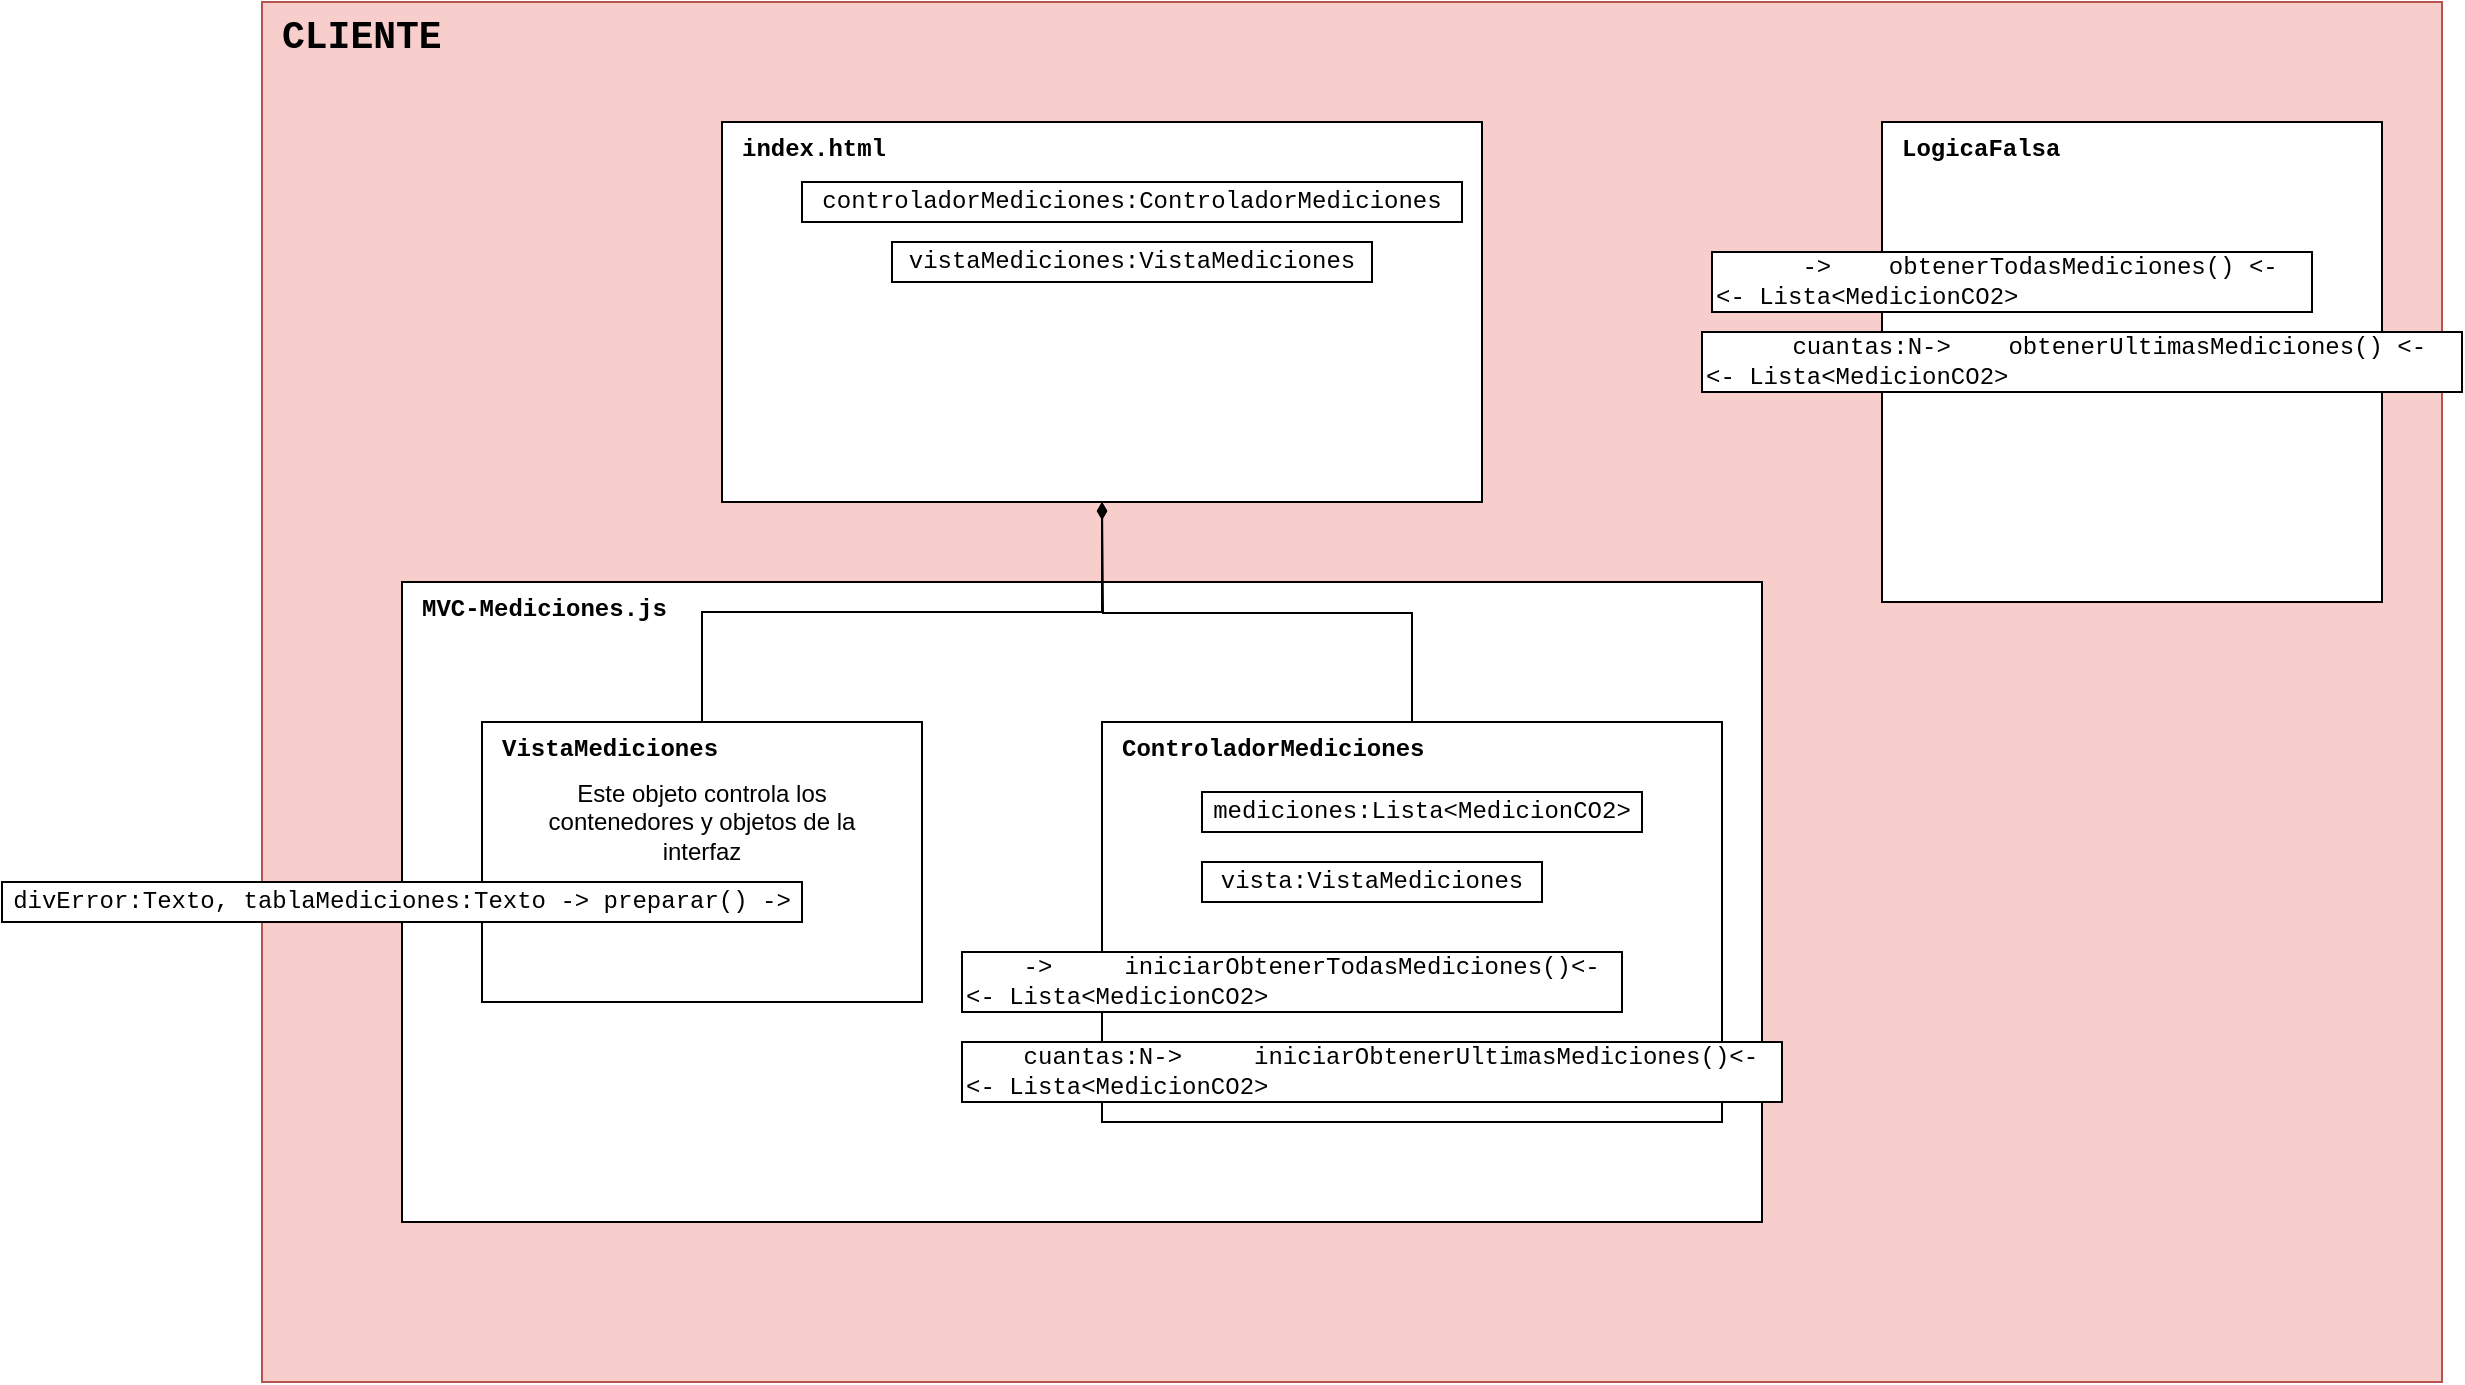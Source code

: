 <mxfile version="15.4.0" type="device"><diagram id="_VnRmLUjp7PX1TyPkau2" name="Página-1"><mxGraphModel dx="1865" dy="607" grid="1" gridSize="10" guides="1" tooltips="1" connect="1" arrows="1" fold="1" page="1" pageScale="1" pageWidth="827" pageHeight="1169" math="0" shadow="0"><root><mxCell id="0"/><mxCell id="1" parent="0"/><mxCell id="bh6cvqIYCq2VEKdziuO1-1" value="&lt;font style=&quot;font-size: 19px&quot; face=&quot;Courier New&quot;&gt;CLIENTE&lt;/font&gt;" style="whiteSpace=wrap;html=1;align=left;verticalAlign=top;fontStyle=1;spacingLeft=8;fillColor=#f8cecc;strokeColor=#b85450;" parent="1" vertex="1"><mxGeometry x="-360" y="110" width="1090" height="690" as="geometry"/></mxCell><mxCell id="bh6cvqIYCq2VEKdziuO1-5" value="LogicaFalsa" style="rounded=0;whiteSpace=wrap;html=1;align=left;verticalAlign=top;fontStyle=1;spacingLeft=8;fontFamily=Courier New;" parent="1" vertex="1"><mxGeometry x="450" y="170" width="250" height="240" as="geometry"/></mxCell><mxCell id="bh6cvqIYCq2VEKdziuO1-7" value="&amp;nbsp; &amp;nbsp; &amp;nbsp; -&amp;gt;&amp;nbsp; &amp;nbsp; obtenerTodasMediciones() &amp;lt;-&lt;br&gt;&amp;lt;- Lista&amp;lt;MedicionCO2&amp;gt;" style="rounded=0;whiteSpace=wrap;html=1;fontFamily=Courier New;autosize=1;align=left;" parent="1" vertex="1"><mxGeometry x="365" y="235" width="300" height="30" as="geometry"/></mxCell><mxCell id="bh6cvqIYCq2VEKdziuO1-8" value="MVC-Mediciones.js" style="rounded=0;whiteSpace=wrap;html=1;align=left;verticalAlign=top;fontStyle=1;spacingLeft=8;fontFamily=Courier New;" parent="1" vertex="1"><mxGeometry x="-290" y="400" width="680" height="320" as="geometry"/></mxCell><mxCell id="5NYKSwx_DRQeV_uag5Dg-2" style="edgeStyle=orthogonalEdgeStyle;rounded=0;orthogonalLoop=1;jettySize=auto;html=1;endArrow=diamondThin;endFill=1;" parent="1" source="bh6cvqIYCq2VEKdziuO1-10" edge="1"><mxGeometry relative="1" as="geometry"><mxPoint x="60" y="360" as="targetPoint"/></mxGeometry></mxCell><mxCell id="bh6cvqIYCq2VEKdziuO1-10" value="ControladorMediciones" style="rounded=0;whiteSpace=wrap;html=1;align=left;verticalAlign=top;fontStyle=1;spacingLeft=8;fontFamily=Courier New;" parent="1" vertex="1"><mxGeometry x="60" y="470" width="310" height="200" as="geometry"/></mxCell><mxCell id="bh6cvqIYCq2VEKdziuO1-12" value="index.html" style="rounded=0;whiteSpace=wrap;html=1;align=left;verticalAlign=top;fontStyle=1;spacingLeft=8;fontFamily=Courier New;" parent="1" vertex="1"><mxGeometry x="-130" y="170" width="380" height="190" as="geometry"/></mxCell><mxCell id="bh6cvqIYCq2VEKdziuO1-13" value="controladorMediciones:ControladorMediciones" style="rounded=0;whiteSpace=wrap;html=1;fontFamily=Courier New;autosize=1;" parent="1" vertex="1"><mxGeometry x="-90" y="200" width="330" height="20" as="geometry"/></mxCell><mxCell id="bh6cvqIYCq2VEKdziuO1-14" value="vistaMediciones:VistaMediciones" style="rounded=0;whiteSpace=wrap;html=1;fontFamily=Courier New;autosize=1;" parent="1" vertex="1"><mxGeometry x="-45" y="230" width="240" height="20" as="geometry"/></mxCell><mxCell id="bh6cvqIYCq2VEKdziuO1-20" value="mediciones:Lista&amp;lt;MedicionCO2&amp;gt;" style="rounded=0;whiteSpace=wrap;html=1;fontFamily=Courier New;autosize=1;" parent="1" vertex="1"><mxGeometry x="110" y="505" width="220" height="20" as="geometry"/></mxCell><mxCell id="bh6cvqIYCq2VEKdziuO1-15" value="&amp;nbsp; &amp;nbsp; -&amp;gt;&amp;nbsp; &amp;nbsp; &amp;nbsp;iniciarObtenerTodasMediciones()&amp;lt;-&lt;br&gt;&lt;span style=&quot;text-align: center&quot;&gt;&amp;lt;- Lista&amp;lt;MedicionCO2&amp;gt;&lt;/span&gt;" style="rounded=0;whiteSpace=wrap;html=1;fontFamily=Courier New;autosize=1;align=left;" parent="1" vertex="1"><mxGeometry x="-10" y="585" width="330" height="30" as="geometry"/></mxCell><mxCell id="5NYKSwx_DRQeV_uag5Dg-1" style="edgeStyle=orthogonalEdgeStyle;rounded=0;orthogonalLoop=1;jettySize=auto;html=1;endArrow=diamondThin;endFill=1;" parent="1" source="bh6cvqIYCq2VEKdziuO1-17" target="bh6cvqIYCq2VEKdziuO1-12" edge="1"><mxGeometry relative="1" as="geometry"/></mxCell><mxCell id="bh6cvqIYCq2VEKdziuO1-17" value="VistaMediciones" style="rounded=0;whiteSpace=wrap;html=1;align=left;verticalAlign=top;fontStyle=1;spacingLeft=8;fontFamily=Courier New;" parent="1" vertex="1"><mxGeometry x="-250" y="470" width="220" height="140" as="geometry"/></mxCell><mxCell id="bh6cvqIYCq2VEKdziuO1-18" value="divError:Texto, tablaMediciones:Texto -&amp;gt; preparar() -&amp;gt;" style="rounded=0;whiteSpace=wrap;html=1;fontFamily=Courier New;autosize=1;" parent="1" vertex="1"><mxGeometry x="-490" y="550" width="400" height="20" as="geometry"/></mxCell><mxCell id="bh6cvqIYCq2VEKdziuO1-21" value="vista:VistaMediciones" style="rounded=0;whiteSpace=wrap;html=1;fontFamily=Courier New;autosize=1;" parent="1" vertex="1"><mxGeometry x="110" y="540" width="170" height="20" as="geometry"/></mxCell><mxCell id="bh6cvqIYCq2VEKdziuO1-22" value="Este objeto controla los contenedores y objetos de la interfaz" style="text;html=1;strokeColor=none;fillColor=none;align=center;verticalAlign=middle;whiteSpace=wrap;rounded=0;" parent="1" vertex="1"><mxGeometry x="-225" y="510" width="170" height="20" as="geometry"/></mxCell><mxCell id="xcsjnthiTWXLRIP61siM-1" value="&amp;nbsp; &amp;nbsp; &amp;nbsp; cuantas:N-&amp;gt;&amp;nbsp; &amp;nbsp; obtenerUltimasMediciones() &amp;lt;-&lt;br&gt;&amp;lt;- Lista&amp;lt;MedicionCO2&amp;gt;" style="rounded=0;whiteSpace=wrap;html=1;fontFamily=Courier New;autosize=1;align=left;" vertex="1" parent="1"><mxGeometry x="360" y="275" width="380" height="30" as="geometry"/></mxCell><mxCell id="xcsjnthiTWXLRIP61siM-2" value="&amp;nbsp; &amp;nbsp; cuantas:N-&amp;gt;&amp;nbsp; &amp;nbsp; &amp;nbsp;iniciarObtenerUltimasMediciones()&amp;lt;-&lt;br&gt;&lt;span style=&quot;text-align: center&quot;&gt;&amp;lt;- Lista&amp;lt;MedicionCO2&amp;gt;&lt;/span&gt;" style="rounded=0;whiteSpace=wrap;html=1;fontFamily=Courier New;autosize=1;align=left;" vertex="1" parent="1"><mxGeometry x="-10" y="630" width="410" height="30" as="geometry"/></mxCell></root></mxGraphModel></diagram></mxfile>